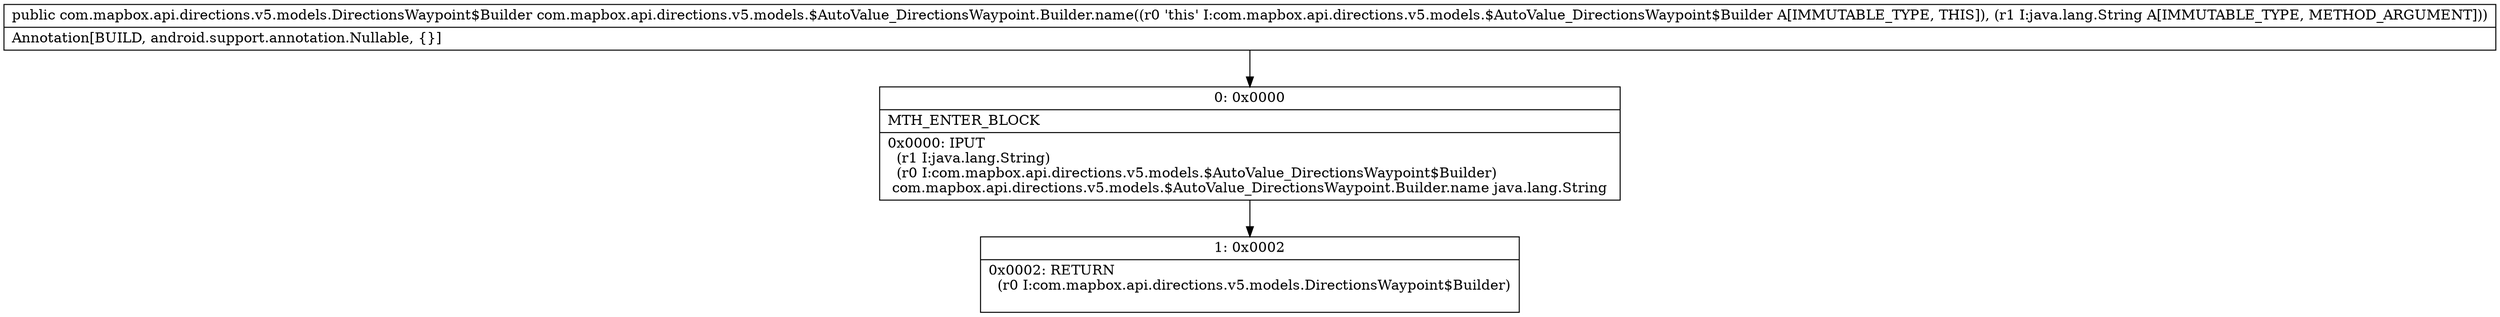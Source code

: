digraph "CFG forcom.mapbox.api.directions.v5.models.$AutoValue_DirectionsWaypoint.Builder.name(Ljava\/lang\/String;)Lcom\/mapbox\/api\/directions\/v5\/models\/DirectionsWaypoint$Builder;" {
Node_0 [shape=record,label="{0\:\ 0x0000|MTH_ENTER_BLOCK\l|0x0000: IPUT  \l  (r1 I:java.lang.String)\l  (r0 I:com.mapbox.api.directions.v5.models.$AutoValue_DirectionsWaypoint$Builder)\l com.mapbox.api.directions.v5.models.$AutoValue_DirectionsWaypoint.Builder.name java.lang.String \l}"];
Node_1 [shape=record,label="{1\:\ 0x0002|0x0002: RETURN  \l  (r0 I:com.mapbox.api.directions.v5.models.DirectionsWaypoint$Builder)\l \l}"];
MethodNode[shape=record,label="{public com.mapbox.api.directions.v5.models.DirectionsWaypoint$Builder com.mapbox.api.directions.v5.models.$AutoValue_DirectionsWaypoint.Builder.name((r0 'this' I:com.mapbox.api.directions.v5.models.$AutoValue_DirectionsWaypoint$Builder A[IMMUTABLE_TYPE, THIS]), (r1 I:java.lang.String A[IMMUTABLE_TYPE, METHOD_ARGUMENT]))  | Annotation[BUILD, android.support.annotation.Nullable, \{\}]\l}"];
MethodNode -> Node_0;
Node_0 -> Node_1;
}


